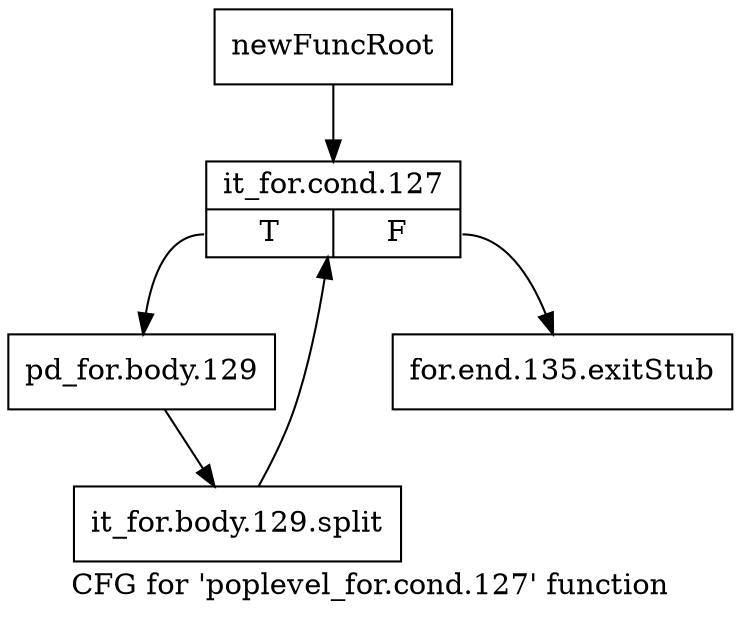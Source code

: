 digraph "CFG for 'poplevel_for.cond.127' function" {
	label="CFG for 'poplevel_for.cond.127' function";

	Node0x9f786b0 [shape=record,label="{newFuncRoot}"];
	Node0x9f786b0 -> Node0x9f78750;
	Node0x9f78700 [shape=record,label="{for.end.135.exitStub}"];
	Node0x9f78750 [shape=record,label="{it_for.cond.127|{<s0>T|<s1>F}}"];
	Node0x9f78750:s0 -> Node0x9f787a0;
	Node0x9f78750:s1 -> Node0x9f78700;
	Node0x9f787a0 [shape=record,label="{pd_for.body.129}"];
	Node0x9f787a0 -> Node0xefb31f0;
	Node0xefb31f0 [shape=record,label="{it_for.body.129.split}"];
	Node0xefb31f0 -> Node0x9f78750;
}
